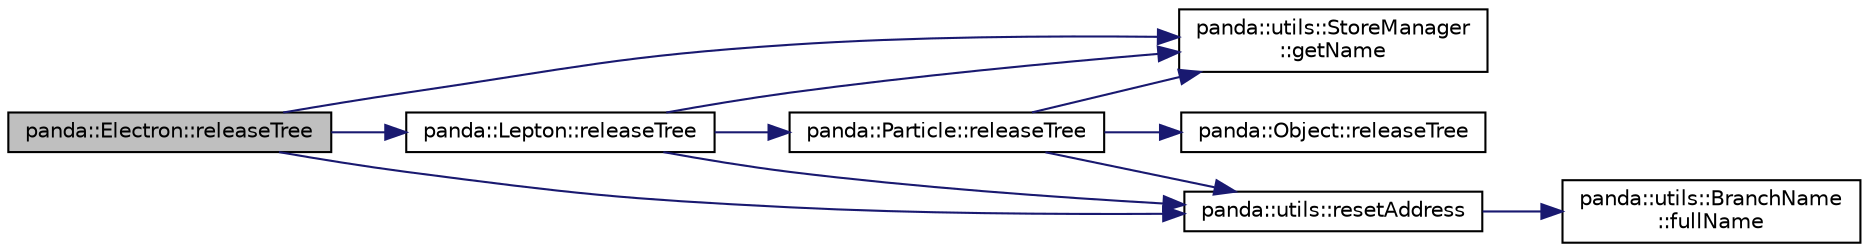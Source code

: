 digraph "panda::Electron::releaseTree"
{
 // INTERACTIVE_SVG=YES
  edge [fontname="Helvetica",fontsize="10",labelfontname="Helvetica",labelfontsize="10"];
  node [fontname="Helvetica",fontsize="10",shape=record];
  rankdir="LR";
  Node1 [label="panda::Electron::releaseTree",height=0.2,width=0.4,color="black", fillcolor="grey75", style="filled" fontcolor="black"];
  Node1 -> Node2 [color="midnightblue",fontsize="10",style="solid"];
  Node2 [label="panda::Lepton::releaseTree",height=0.2,width=0.4,color="black", fillcolor="white", style="filled",URL="$classpanda_1_1Lepton.html#a6c7aa6fc6916d294290b96cfa5ee5585",tooltip="Reset the branch pointer to unlink the branch from this object. "];
  Node2 -> Node3 [color="midnightblue",fontsize="10",style="solid"];
  Node3 [label="panda::Particle::releaseTree",height=0.2,width=0.4,color="black", fillcolor="white", style="filled",URL="$classpanda_1_1Particle.html#a8fb6fa0b4316967da573181262727142",tooltip="Reset the branch pointer to unlink the branch from this object. "];
  Node3 -> Node4 [color="midnightblue",fontsize="10",style="solid"];
  Node4 [label="panda::Object::releaseTree",height=0.2,width=0.4,color="black", fillcolor="white", style="filled",URL="$classpanda_1_1Object.html#aaf58438092b42a89b838ce12c6a23833",tooltip="Reset the branch pointer to unlink the branch from this object. "];
  Node3 -> Node5 [color="midnightblue",fontsize="10",style="solid"];
  Node5 [label="panda::utils::StoreManager\l::getName",height=0.2,width=0.4,color="black", fillcolor="white", style="filled",URL="$classpanda_1_1utils_1_1StoreManager.html#a6f30ec459d951e84a1196b7e2ffdcf49"];
  Node3 -> Node6 [color="midnightblue",fontsize="10",style="solid"];
  Node6 [label="panda::utils::resetAddress",height=0.2,width=0.4,color="black", fillcolor="white", style="filled",URL="$namespacepanda_1_1utils.html#a82a8530e64fbdf917cf9b8659065f98b"];
  Node6 -> Node7 [color="midnightblue",fontsize="10",style="solid"];
  Node7 [label="panda::utils::BranchName\l::fullName",height=0.2,width=0.4,color="black", fillcolor="white", style="filled",URL="$classpanda_1_1utils_1_1BranchName.html#a13958ff4a9d554d2c057c600b4f70412",tooltip="Prepend the branch name with &lt;objName.&gt;. "];
  Node2 -> Node5 [color="midnightblue",fontsize="10",style="solid"];
  Node2 -> Node6 [color="midnightblue",fontsize="10",style="solid"];
  Node1 -> Node5 [color="midnightblue",fontsize="10",style="solid"];
  Node1 -> Node6 [color="midnightblue",fontsize="10",style="solid"];
}
